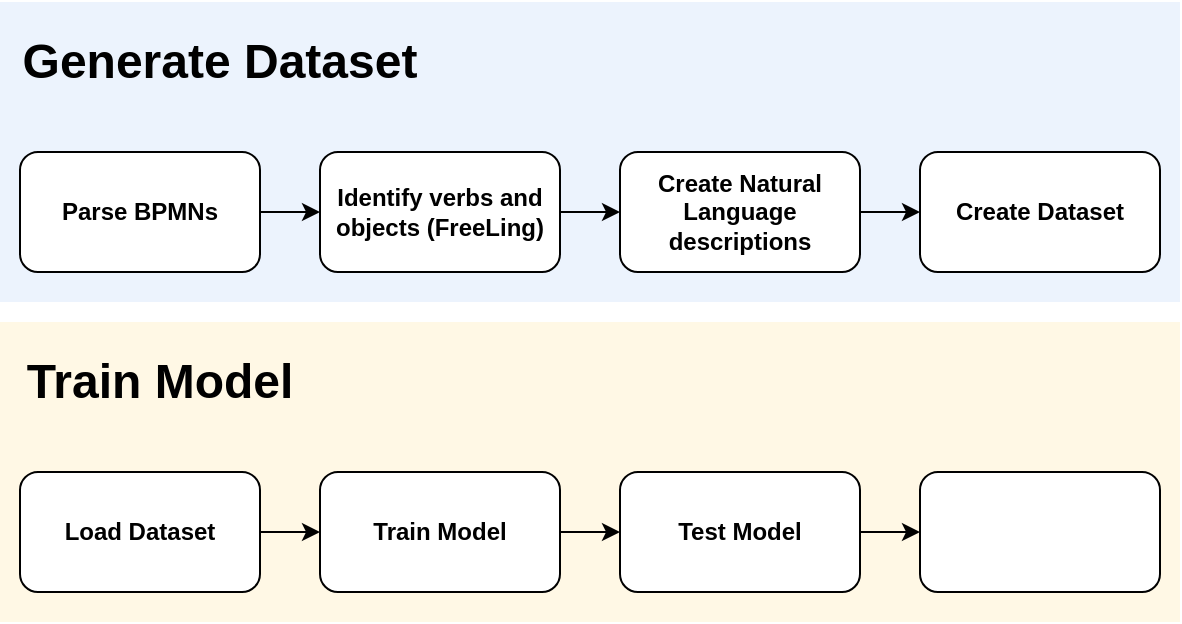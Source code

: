 <mxfile version="15.3.7" type="device"><diagram id="wi-M30AoknkBwKv7TQit" name="Page-1"><mxGraphModel dx="756" dy="1080" grid="1" gridSize="10" guides="1" tooltips="1" connect="1" arrows="1" fold="1" page="1" pageScale="1" pageWidth="827" pageHeight="1169" math="0" shadow="0"><root><mxCell id="0"/><mxCell id="1" parent="0"/><mxCell id="tlvHAMsgQGdLZtg6l-7v-11" value="" style="rounded=0;whiteSpace=wrap;html=1;fillColor=#dae8fc;strokeColor=none;opacity=50;" parent="1" vertex="1"><mxGeometry x="40" y="240" width="590" height="150" as="geometry"/></mxCell><mxCell id="tlvHAMsgQGdLZtg6l-7v-2" value="&lt;div&gt;&lt;span&gt;Parse BPMN&lt;/span&gt;s&lt;br&gt;&lt;/div&gt;" style="rounded=1;whiteSpace=wrap;html=1;fontStyle=1" parent="1" vertex="1"><mxGeometry x="50" y="315" width="120" height="60" as="geometry"/></mxCell><mxCell id="fvf5A1UsVQZJ49-Vk8RR-2" value="" style="edgeStyle=orthogonalEdgeStyle;rounded=0;orthogonalLoop=1;jettySize=auto;html=1;" edge="1" parent="1" source="tlvHAMsgQGdLZtg6l-7v-5" target="tlvHAMsgQGdLZtg6l-7v-7"><mxGeometry relative="1" as="geometry"/></mxCell><mxCell id="tlvHAMsgQGdLZtg6l-7v-5" value="&lt;b&gt;Identify verbs and objects (FreeLing)&lt;/b&gt;" style="rounded=1;whiteSpace=wrap;html=1;" parent="1" vertex="1"><mxGeometry x="200" y="315" width="120" height="60" as="geometry"/></mxCell><mxCell id="tlvHAMsgQGdLZtg6l-7v-6" value="" style="endArrow=classic;html=1;entryX=0;entryY=0.5;entryDx=0;entryDy=0;" parent="1" source="tlvHAMsgQGdLZtg6l-7v-2" target="tlvHAMsgQGdLZtg6l-7v-5" edge="1"><mxGeometry width="50" height="50" relative="1" as="geometry"><mxPoint x="320" y="345" as="sourcePoint"/><mxPoint x="100" y="395" as="targetPoint"/></mxGeometry></mxCell><mxCell id="fvf5A1UsVQZJ49-Vk8RR-3" value="" style="edgeStyle=orthogonalEdgeStyle;rounded=0;orthogonalLoop=1;jettySize=auto;html=1;" edge="1" parent="1" source="tlvHAMsgQGdLZtg6l-7v-7" target="YCVp9WpjDTayTPd5N_O4-3"><mxGeometry relative="1" as="geometry"/></mxCell><mxCell id="tlvHAMsgQGdLZtg6l-7v-7" value="&lt;b&gt;Create Natural Language descriptions&lt;br&gt;&lt;/b&gt;" style="rounded=1;whiteSpace=wrap;html=1;" parent="1" vertex="1"><mxGeometry x="350" y="315" width="120" height="60" as="geometry"/></mxCell><mxCell id="tlvHAMsgQGdLZtg6l-7v-12" value="&lt;h1&gt;&lt;b&gt;Generate Dataset&lt;/b&gt;&lt;/h1&gt;" style="text;html=1;strokeColor=none;fillColor=none;align=center;verticalAlign=middle;whiteSpace=wrap;rounded=0;opacity=50;" parent="1" vertex="1"><mxGeometry x="50" y="260" width="200" height="20" as="geometry"/></mxCell><mxCell id="tlvHAMsgQGdLZtg6l-7v-16" value="" style="rounded=0;whiteSpace=wrap;html=1;fillColor=#fff2cc;strokeColor=none;opacity=50;" parent="1" vertex="1"><mxGeometry x="40" y="400" width="590" height="150" as="geometry"/></mxCell><mxCell id="tlvHAMsgQGdLZtg6l-7v-17" value="Load Dataset" style="rounded=1;whiteSpace=wrap;html=1;fontStyle=1" parent="1" vertex="1"><mxGeometry x="50" y="475" width="120" height="60" as="geometry"/></mxCell><mxCell id="tlvHAMsgQGdLZtg6l-7v-18" value="&lt;b&gt;Train Model&lt;br&gt;&lt;/b&gt;" style="rounded=1;whiteSpace=wrap;html=1;" parent="1" vertex="1"><mxGeometry x="200" y="475" width="120" height="60" as="geometry"/></mxCell><mxCell id="tlvHAMsgQGdLZtg6l-7v-19" value="" style="endArrow=classic;html=1;entryX=0;entryY=0.5;entryDx=0;entryDy=0;exitX=1;exitY=0.5;exitDx=0;exitDy=0;" parent="1" source="tlvHAMsgQGdLZtg6l-7v-17" target="tlvHAMsgQGdLZtg6l-7v-18" edge="1"><mxGeometry width="50" height="50" relative="1" as="geometry"><mxPoint x="180" y="575" as="sourcePoint"/><mxPoint x="100" y="555" as="targetPoint"/></mxGeometry></mxCell><mxCell id="tlvHAMsgQGdLZtg6l-7v-20" value="&lt;b&gt;Test Model&lt;br&gt;&lt;/b&gt;" style="rounded=1;whiteSpace=wrap;html=1;" parent="1" vertex="1"><mxGeometry x="350" y="475" width="120" height="60" as="geometry"/></mxCell><mxCell id="tlvHAMsgQGdLZtg6l-7v-21" value="" style="endArrow=classic;html=1;entryX=0;entryY=0.5;entryDx=0;entryDy=0;exitX=1;exitY=0.5;exitDx=0;exitDy=0;" parent="1" source="tlvHAMsgQGdLZtg6l-7v-18" target="tlvHAMsgQGdLZtg6l-7v-20" edge="1"><mxGeometry width="50" height="50" relative="1" as="geometry"><mxPoint x="50" y="605" as="sourcePoint"/><mxPoint x="100" y="555" as="targetPoint"/></mxGeometry></mxCell><mxCell id="tlvHAMsgQGdLZtg6l-7v-22" value="" style="rounded=1;whiteSpace=wrap;html=1;" parent="1" vertex="1"><mxGeometry x="500" y="475" width="120" height="60" as="geometry"/></mxCell><mxCell id="tlvHAMsgQGdLZtg6l-7v-23" value="" style="endArrow=classic;html=1;exitX=1;exitY=0.5;exitDx=0;exitDy=0;entryX=0;entryY=0.5;entryDx=0;entryDy=0;" parent="1" source="tlvHAMsgQGdLZtg6l-7v-20" target="tlvHAMsgQGdLZtg6l-7v-22" edge="1"><mxGeometry width="50" height="50" relative="1" as="geometry"><mxPoint x="180" y="515" as="sourcePoint"/><mxPoint x="260" y="565" as="targetPoint"/></mxGeometry></mxCell><mxCell id="tlvHAMsgQGdLZtg6l-7v-24" value="&lt;h1&gt;Train Model&lt;br&gt;&lt;/h1&gt;" style="text;html=1;strokeColor=none;fillColor=none;align=center;verticalAlign=middle;whiteSpace=wrap;rounded=0;opacity=50;" parent="1" vertex="1"><mxGeometry x="50" y="420" width="140" height="20" as="geometry"/></mxCell><mxCell id="YCVp9WpjDTayTPd5N_O4-3" value="&lt;b&gt;Create Dataset&lt;br&gt;&lt;/b&gt;" style="rounded=1;whiteSpace=wrap;html=1;" parent="1" vertex="1"><mxGeometry x="500" y="315" width="120" height="60" as="geometry"/></mxCell></root></mxGraphModel></diagram></mxfile>